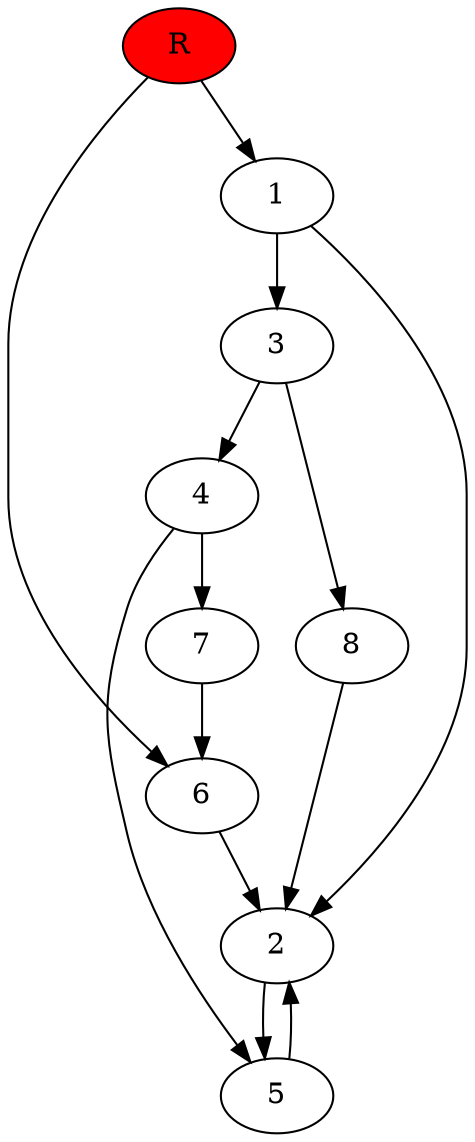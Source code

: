 digraph prb36907 {
	1
	2
	3
	4
	5
	6
	7
	8
	R [fillcolor="#ff0000" style=filled]
	1 -> 2
	1 -> 3
	2 -> 5
	3 -> 4
	3 -> 8
	4 -> 5
	4 -> 7
	5 -> 2
	6 -> 2
	7 -> 6
	8 -> 2
	R -> 1
	R -> 6
}
